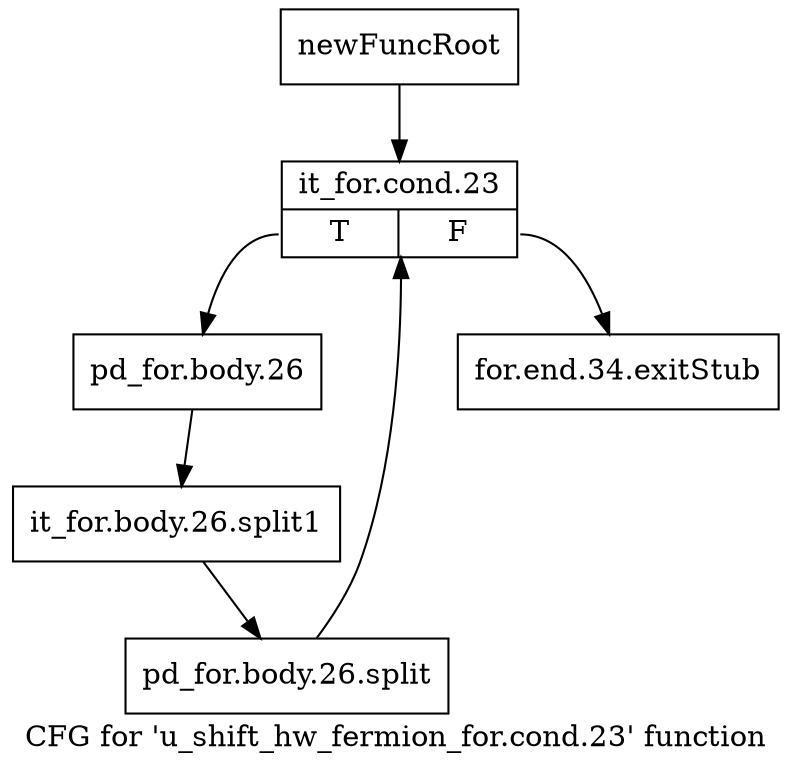 digraph "CFG for 'u_shift_hw_fermion_for.cond.23' function" {
	label="CFG for 'u_shift_hw_fermion_for.cond.23' function";

	Node0x1ab6240 [shape=record,label="{newFuncRoot}"];
	Node0x1ab6240 -> Node0x1ab62e0;
	Node0x1ab6290 [shape=record,label="{for.end.34.exitStub}"];
	Node0x1ab62e0 [shape=record,label="{it_for.cond.23|{<s0>T|<s1>F}}"];
	Node0x1ab62e0:s0 -> Node0x1ab6330;
	Node0x1ab62e0:s1 -> Node0x1ab6290;
	Node0x1ab6330 [shape=record,label="{pd_for.body.26}"];
	Node0x1ab6330 -> Node0x1c82530;
	Node0x1c82530 [shape=record,label="{it_for.body.26.split1}"];
	Node0x1c82530 -> Node0x1cb2fe0;
	Node0x1cb2fe0 [shape=record,label="{pd_for.body.26.split}"];
	Node0x1cb2fe0 -> Node0x1ab62e0;
}
